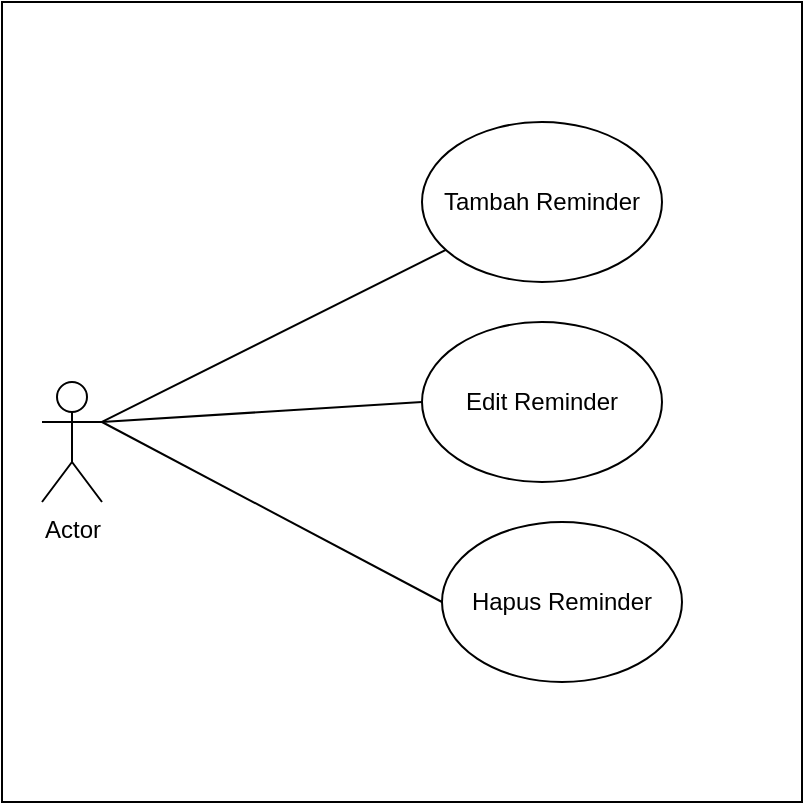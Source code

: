 <mxfile version="21.1.2" type="github">
  <diagram name="Page-1" id="GIuUWON4YLmm21dWMOpi">
    <mxGraphModel dx="1176" dy="529" grid="1" gridSize="10" guides="1" tooltips="1" connect="1" arrows="1" fold="1" page="1" pageScale="1" pageWidth="850" pageHeight="1100" math="0" shadow="0">
      <root>
        <mxCell id="0" />
        <mxCell id="1" parent="0" />
        <mxCell id="mM5Klg7emVLxq7MzmnUS-9" value="" style="rounded=0;whiteSpace=wrap;html=1;" vertex="1" parent="1">
          <mxGeometry x="170" y="20" width="400" height="400" as="geometry" />
        </mxCell>
        <mxCell id="mM5Klg7emVLxq7MzmnUS-1" value="Actor" style="shape=umlActor;verticalLabelPosition=bottom;verticalAlign=top;html=1;outlineConnect=0;" vertex="1" parent="1">
          <mxGeometry x="190" y="210" width="30" height="60" as="geometry" />
        </mxCell>
        <mxCell id="mM5Klg7emVLxq7MzmnUS-2" value="" style="endArrow=none;html=1;rounded=0;exitX=1;exitY=0.333;exitDx=0;exitDy=0;exitPerimeter=0;" edge="1" parent="1" source="mM5Klg7emVLxq7MzmnUS-1" target="mM5Klg7emVLxq7MzmnUS-3">
          <mxGeometry width="50" height="50" relative="1" as="geometry">
            <mxPoint x="400" y="300" as="sourcePoint" />
            <mxPoint x="450" y="250" as="targetPoint" />
          </mxGeometry>
        </mxCell>
        <mxCell id="mM5Klg7emVLxq7MzmnUS-3" value="Tambah Reminder" style="ellipse;whiteSpace=wrap;html=1;" vertex="1" parent="1">
          <mxGeometry x="380" y="80" width="120" height="80" as="geometry" />
        </mxCell>
        <mxCell id="mM5Klg7emVLxq7MzmnUS-4" value="Edit Reminder" style="ellipse;whiteSpace=wrap;html=1;" vertex="1" parent="1">
          <mxGeometry x="380" y="180" width="120" height="80" as="geometry" />
        </mxCell>
        <mxCell id="mM5Klg7emVLxq7MzmnUS-5" value="Hapus Reminder" style="ellipse;whiteSpace=wrap;html=1;" vertex="1" parent="1">
          <mxGeometry x="390" y="280" width="120" height="80" as="geometry" />
        </mxCell>
        <mxCell id="mM5Klg7emVLxq7MzmnUS-7" value="" style="endArrow=none;html=1;rounded=0;entryX=0;entryY=0.5;entryDx=0;entryDy=0;" edge="1" parent="1" target="mM5Klg7emVLxq7MzmnUS-4">
          <mxGeometry width="50" height="50" relative="1" as="geometry">
            <mxPoint x="220" y="230" as="sourcePoint" />
            <mxPoint x="407" y="128" as="targetPoint" />
          </mxGeometry>
        </mxCell>
        <mxCell id="mM5Klg7emVLxq7MzmnUS-8" value="" style="endArrow=none;html=1;rounded=0;entryX=0;entryY=0.5;entryDx=0;entryDy=0;" edge="1" parent="1" target="mM5Klg7emVLxq7MzmnUS-5">
          <mxGeometry width="50" height="50" relative="1" as="geometry">
            <mxPoint x="220" y="230" as="sourcePoint" />
            <mxPoint x="390" y="200" as="targetPoint" />
          </mxGeometry>
        </mxCell>
      </root>
    </mxGraphModel>
  </diagram>
</mxfile>
